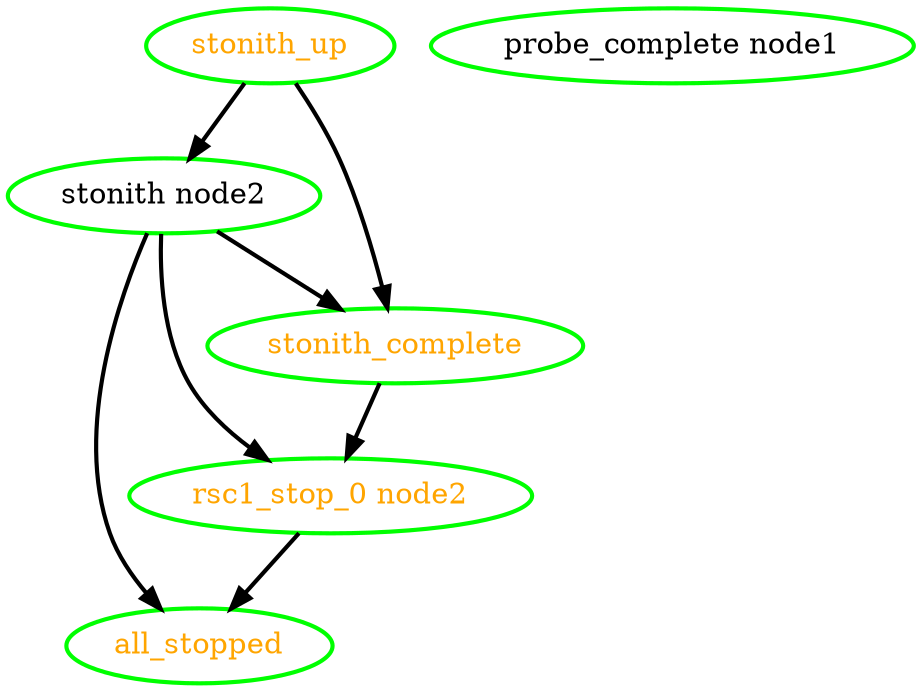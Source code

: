 digraph "g" {
"all_stopped" [ style=bold color="green" fontcolor="orange" ]
"probe_complete node1" [ style=bold color="green" fontcolor="black" ]
"rsc1_stop_0 node2" -> "all_stopped" [ style = bold]
"rsc1_stop_0 node2" [ style=bold color="green" fontcolor="orange" ]
"stonith node2" -> "all_stopped" [ style = bold]
"stonith node2" -> "rsc1_stop_0 node2" [ style = bold]
"stonith node2" -> "stonith_complete" [ style = bold]
"stonith node2" [ style=bold color="green" fontcolor="black" ]
"stonith_complete" -> "rsc1_stop_0 node2" [ style = bold]
"stonith_complete" [ style=bold color="green" fontcolor="orange" ]
"stonith_up" -> "stonith node2" [ style = bold]
"stonith_up" -> "stonith_complete" [ style = bold]
"stonith_up" [ style=bold color="green" fontcolor="orange" ]
}
